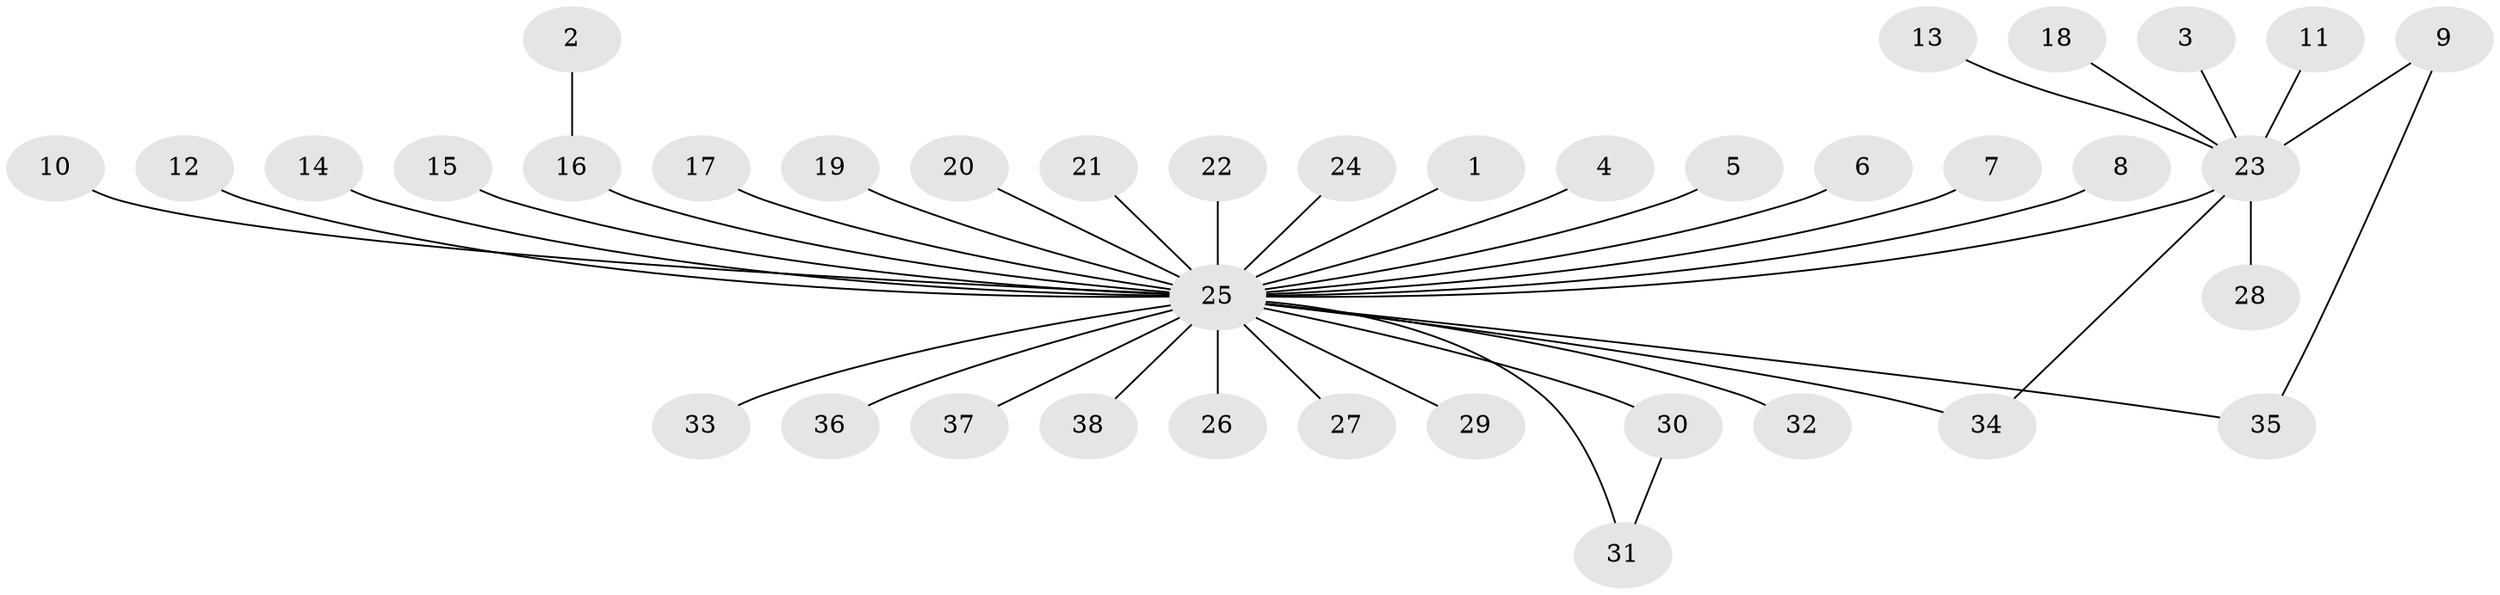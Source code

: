 // original degree distribution, {38: 0.0136986301369863, 1: 0.6575342465753424, 4: 0.0410958904109589, 11: 0.0136986301369863, 5: 0.0273972602739726, 2: 0.1780821917808219, 3: 0.0684931506849315}
// Generated by graph-tools (version 1.1) at 2025/01/03/09/25 03:01:47]
// undirected, 38 vertices, 40 edges
graph export_dot {
graph [start="1"]
  node [color=gray90,style=filled];
  1;
  2;
  3;
  4;
  5;
  6;
  7;
  8;
  9;
  10;
  11;
  12;
  13;
  14;
  15;
  16;
  17;
  18;
  19;
  20;
  21;
  22;
  23;
  24;
  25;
  26;
  27;
  28;
  29;
  30;
  31;
  32;
  33;
  34;
  35;
  36;
  37;
  38;
  1 -- 25 [weight=1.0];
  2 -- 16 [weight=1.0];
  3 -- 23 [weight=1.0];
  4 -- 25 [weight=1.0];
  5 -- 25 [weight=1.0];
  6 -- 25 [weight=1.0];
  7 -- 25 [weight=1.0];
  8 -- 25 [weight=1.0];
  9 -- 23 [weight=1.0];
  9 -- 35 [weight=1.0];
  10 -- 25 [weight=1.0];
  11 -- 23 [weight=1.0];
  12 -- 25 [weight=1.0];
  13 -- 23 [weight=1.0];
  14 -- 25 [weight=1.0];
  15 -- 25 [weight=1.0];
  16 -- 25 [weight=2.0];
  17 -- 25 [weight=1.0];
  18 -- 23 [weight=1.0];
  19 -- 25 [weight=1.0];
  20 -- 25 [weight=1.0];
  21 -- 25 [weight=1.0];
  22 -- 25 [weight=1.0];
  23 -- 25 [weight=1.0];
  23 -- 28 [weight=1.0];
  23 -- 34 [weight=1.0];
  24 -- 25 [weight=1.0];
  25 -- 26 [weight=2.0];
  25 -- 27 [weight=1.0];
  25 -- 29 [weight=1.0];
  25 -- 30 [weight=1.0];
  25 -- 31 [weight=1.0];
  25 -- 32 [weight=1.0];
  25 -- 33 [weight=1.0];
  25 -- 34 [weight=1.0];
  25 -- 35 [weight=1.0];
  25 -- 36 [weight=1.0];
  25 -- 37 [weight=1.0];
  25 -- 38 [weight=1.0];
  30 -- 31 [weight=1.0];
}
